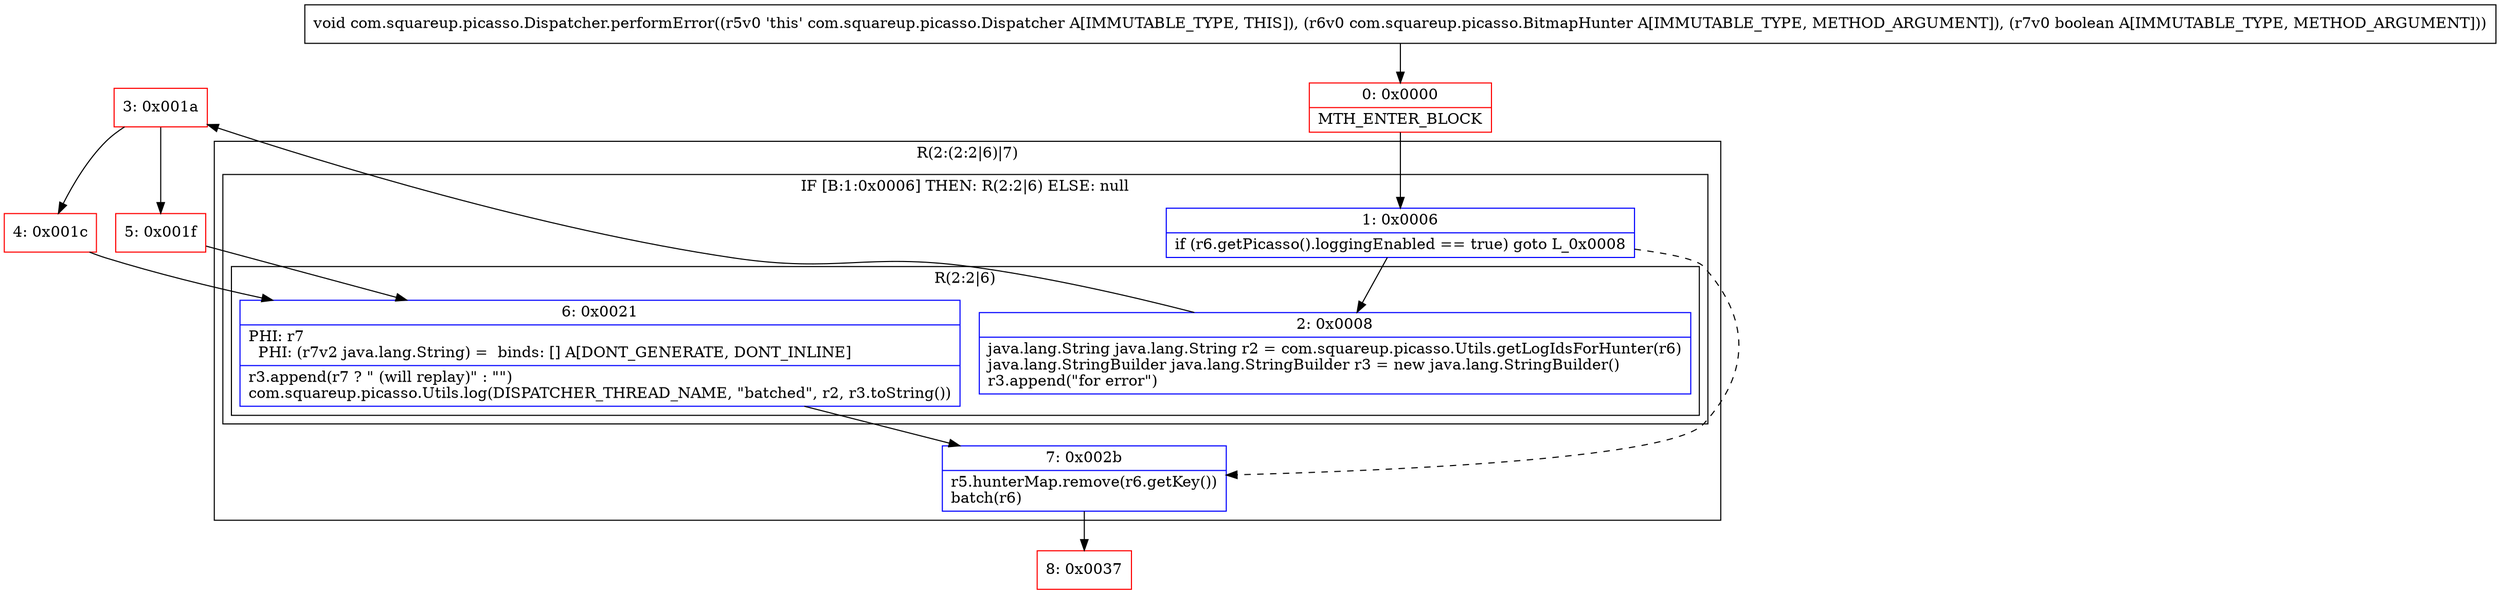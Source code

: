 digraph "CFG forcom.squareup.picasso.Dispatcher.performError(Lcom\/squareup\/picasso\/BitmapHunter;Z)V" {
subgraph cluster_Region_683041381 {
label = "R(2:(2:2|6)|7)";
node [shape=record,color=blue];
subgraph cluster_IfRegion_615475983 {
label = "IF [B:1:0x0006] THEN: R(2:2|6) ELSE: null";
node [shape=record,color=blue];
Node_1 [shape=record,label="{1\:\ 0x0006|if (r6.getPicasso().loggingEnabled == true) goto L_0x0008\l}"];
subgraph cluster_Region_1648434938 {
label = "R(2:2|6)";
node [shape=record,color=blue];
Node_2 [shape=record,label="{2\:\ 0x0008|java.lang.String java.lang.String r2 = com.squareup.picasso.Utils.getLogIdsForHunter(r6)\ljava.lang.StringBuilder java.lang.StringBuilder r3 = new java.lang.StringBuilder()\lr3.append(\"for error\")\l}"];
Node_6 [shape=record,label="{6\:\ 0x0021|PHI: r7 \l  PHI: (r7v2 java.lang.String) =  binds: [] A[DONT_GENERATE, DONT_INLINE]\l|r3.append(r7 ? \" (will replay)\" : \"\")\lcom.squareup.picasso.Utils.log(DISPATCHER_THREAD_NAME, \"batched\", r2, r3.toString())\l}"];
}
}
Node_7 [shape=record,label="{7\:\ 0x002b|r5.hunterMap.remove(r6.getKey())\lbatch(r6)\l}"];
}
Node_0 [shape=record,color=red,label="{0\:\ 0x0000|MTH_ENTER_BLOCK\l}"];
Node_3 [shape=record,color=red,label="{3\:\ 0x001a}"];
Node_4 [shape=record,color=red,label="{4\:\ 0x001c}"];
Node_5 [shape=record,color=red,label="{5\:\ 0x001f}"];
Node_8 [shape=record,color=red,label="{8\:\ 0x0037}"];
MethodNode[shape=record,label="{void com.squareup.picasso.Dispatcher.performError((r5v0 'this' com.squareup.picasso.Dispatcher A[IMMUTABLE_TYPE, THIS]), (r6v0 com.squareup.picasso.BitmapHunter A[IMMUTABLE_TYPE, METHOD_ARGUMENT]), (r7v0 boolean A[IMMUTABLE_TYPE, METHOD_ARGUMENT])) }"];
MethodNode -> Node_0;
Node_1 -> Node_2;
Node_1 -> Node_7[style=dashed];
Node_2 -> Node_3;
Node_6 -> Node_7;
Node_7 -> Node_8;
Node_0 -> Node_1;
Node_3 -> Node_4;
Node_3 -> Node_5;
Node_4 -> Node_6;
Node_5 -> Node_6;
}

